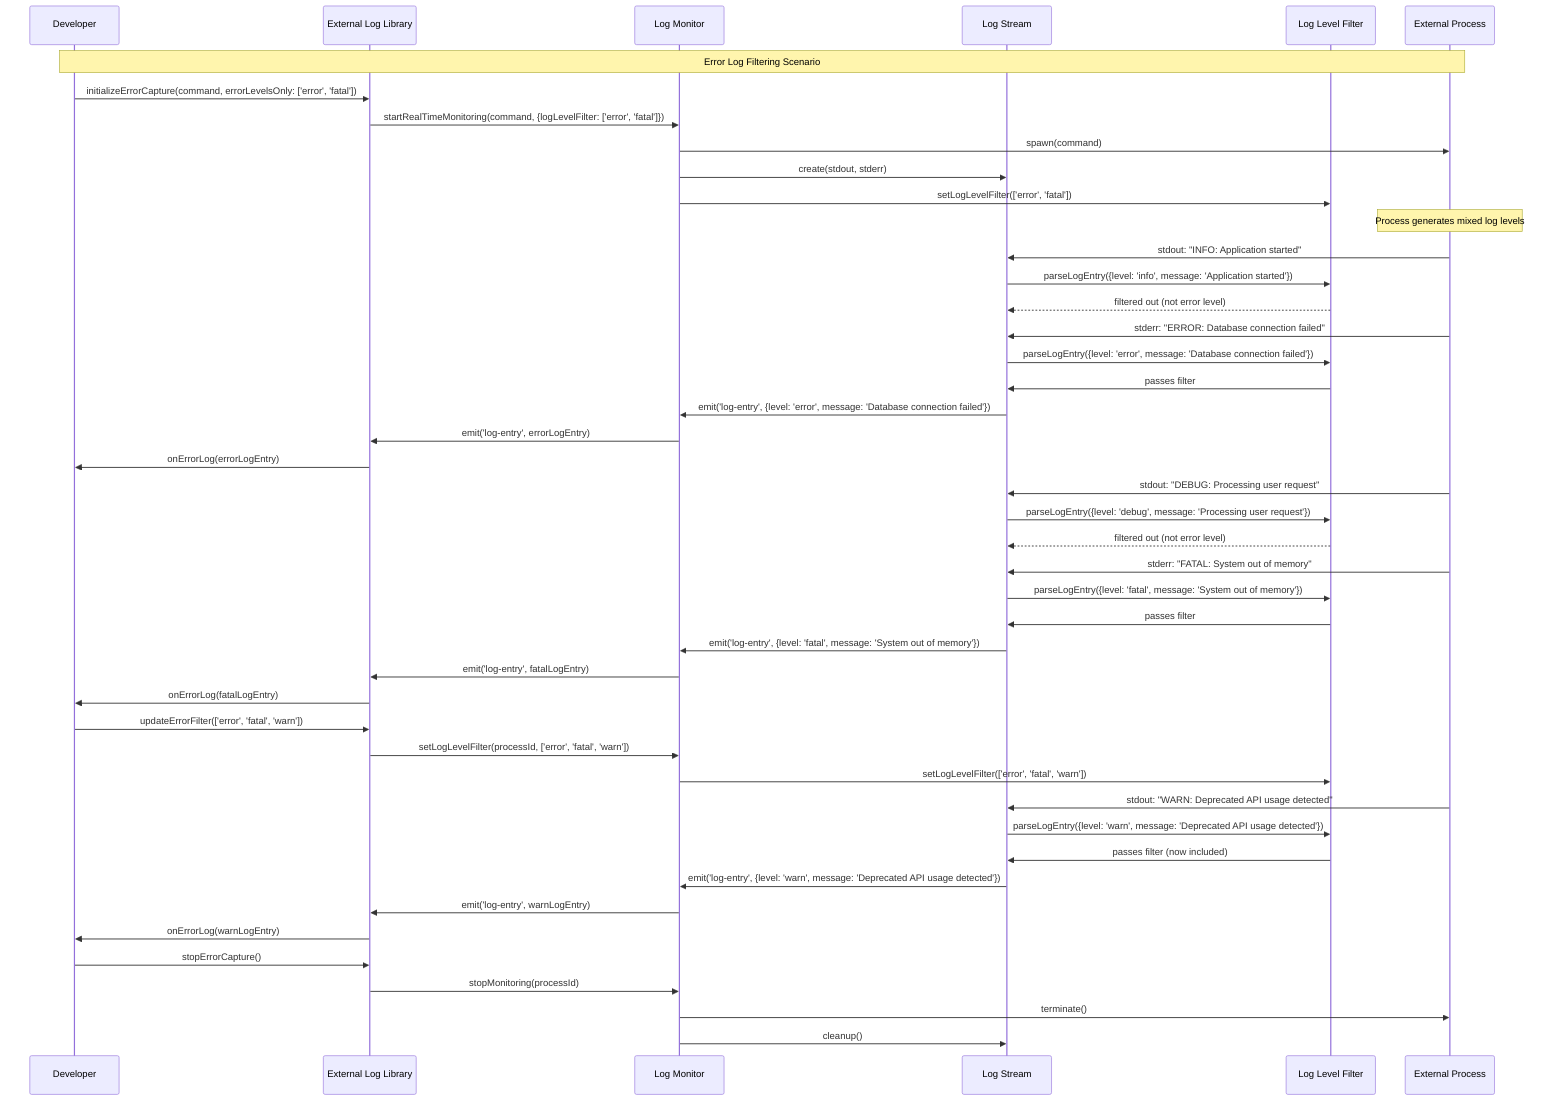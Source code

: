 sequenceDiagram
    participant Dev as Developer
    participant ELL as External Log Library
    participant LogMon as Log Monitor
    participant LogStream as Log Stream
    participant LogFilter as Log Level Filter
    participant Process as External Process

    Note over Dev, Process: Error Log Filtering Scenario

    Dev->>ELL: initializeErrorCapture(command, errorLevelsOnly: ['error', 'fatal'])
    ELL->>LogMon: startRealTimeMonitoring(command, {logLevelFilter: ['error', 'fatal']})
    LogMon->>Process: spawn(command)
    LogMon->>LogStream: create(stdout, stderr)
    LogMon->>LogFilter: setLogLevelFilter(['error', 'fatal'])
    
    Note over Process: Process generates mixed log levels
    Process->>LogStream: stdout: "INFO: Application started"
    LogStream->>LogFilter: parseLogEntry({level: 'info', message: 'Application started'})
    LogFilter-->>LogStream: filtered out (not error level)
    
    Process->>LogStream: stderr: "ERROR: Database connection failed"
    LogStream->>LogFilter: parseLogEntry({level: 'error', message: 'Database connection failed'})
    LogFilter->>LogStream: passes filter
    LogStream->>LogMon: emit('log-entry', {level: 'error', message: 'Database connection failed'})
    LogMon->>ELL: emit('log-entry', errorLogEntry)
    ELL->>Dev: onErrorLog(errorLogEntry)
    
    Process->>LogStream: stdout: "DEBUG: Processing user request"
    LogStream->>LogFilter: parseLogEntry({level: 'debug', message: 'Processing user request'})
    LogFilter-->>LogStream: filtered out (not error level)
    
    Process->>LogStream: stderr: "FATAL: System out of memory"
    LogStream->>LogFilter: parseLogEntry({level: 'fatal', message: 'System out of memory'})
    LogFilter->>LogStream: passes filter
    LogStream->>LogMon: emit('log-entry', {level: 'fatal', message: 'System out of memory'})
    LogMon->>ELL: emit('log-entry', fatalLogEntry)
    ELL->>Dev: onErrorLog(fatalLogEntry)
    
    Dev->>ELL: updateErrorFilter(['error', 'fatal', 'warn'])
    ELL->>LogMon: setLogLevelFilter(processId, ['error', 'fatal', 'warn'])
    LogMon->>LogFilter: setLogLevelFilter(['error', 'fatal', 'warn'])
    
    Process->>LogStream: stdout: "WARN: Deprecated API usage detected"
    LogStream->>LogFilter: parseLogEntry({level: 'warn', message: 'Deprecated API usage detected'})
    LogFilter->>LogStream: passes filter (now included)
    LogStream->>LogMon: emit('log-entry', {level: 'warn', message: 'Deprecated API usage detected'})
    LogMon->>ELL: emit('log-entry', warnLogEntry)
    ELL->>Dev: onErrorLog(warnLogEntry)
    
    Dev->>ELL: stopErrorCapture()
    ELL->>LogMon: stopMonitoring(processId)
    LogMon->>Process: terminate()
    LogMon->>LogStream: cleanup()